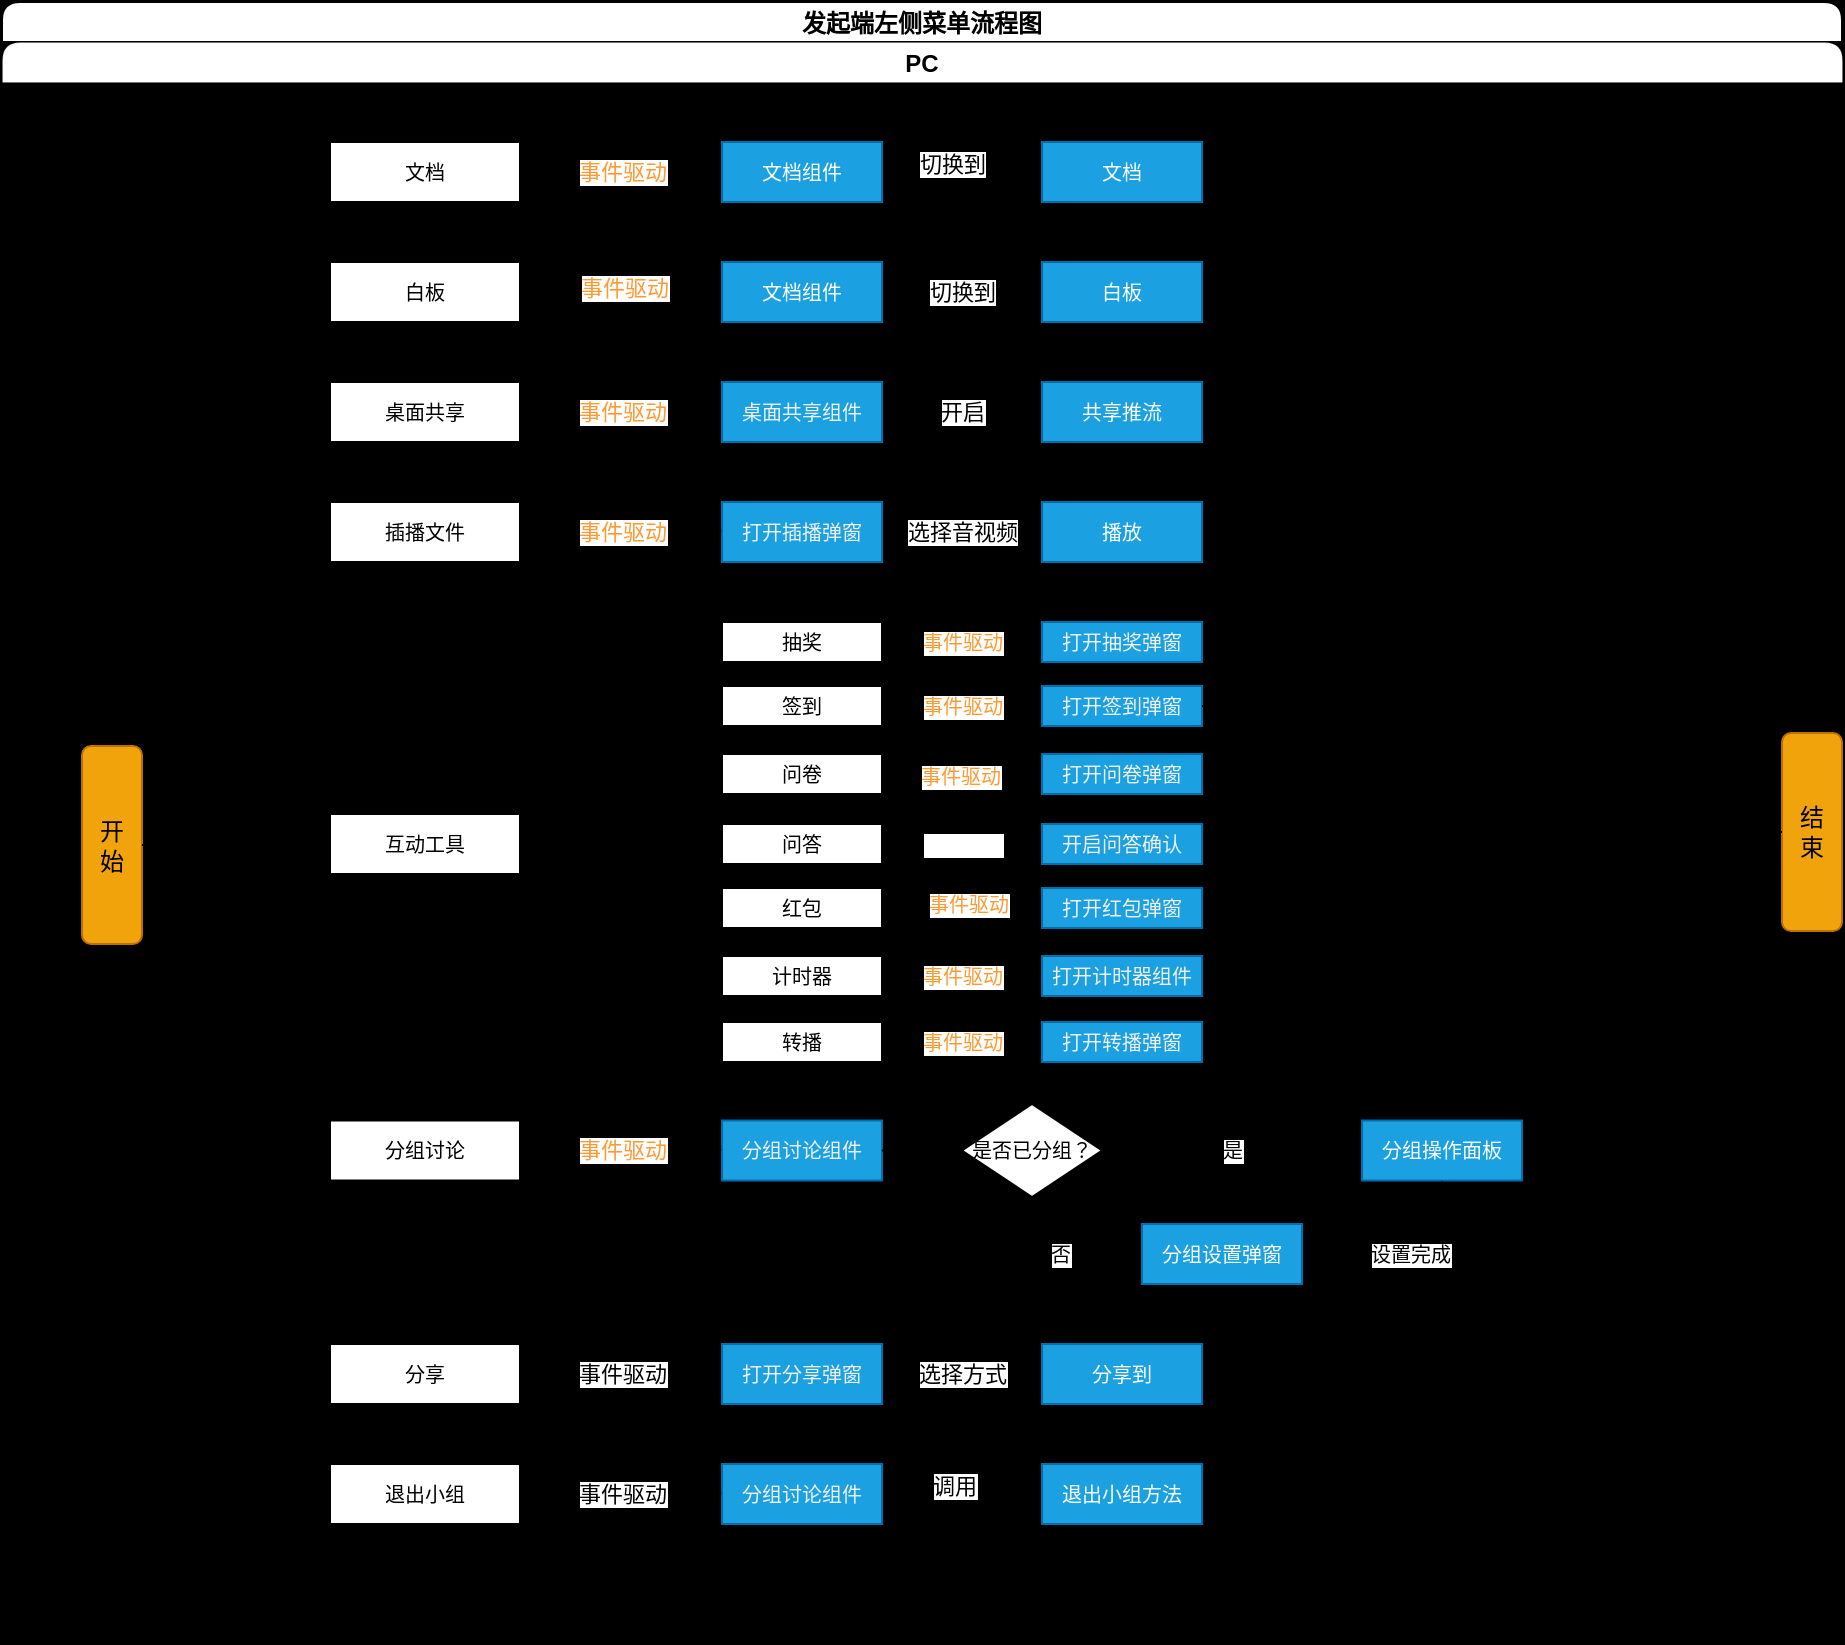 <mxfile>
    <diagram id="Ty2NjuelVkugs8TiWOgl" name="第 1 页">
        <mxGraphModel dx="689" dy="1709" grid="1" gridSize="10" guides="1" tooltips="1" connect="1" arrows="1" fold="1" page="1" pageScale="1" pageWidth="1920" pageHeight="1200" background="#000000" math="0" shadow="0">
            <root>
                <mxCell id="0"/>
                <mxCell id="1" parent="0"/>
                <mxCell id="179" value="发起端左侧菜单流程图" style="swimlane;childLayout=stackLayout;resizeParent=1;resizeParentMax=0;startSize=20;rounded=1;" parent="1" vertex="1">
                    <mxGeometry x="120" y="-261" width="920" height="820" as="geometry"/>
                </mxCell>
                <mxCell id="180" value="PC" style="swimlane;startSize=20;rounded=1;strokeWidth=0;" parent="179" vertex="1">
                    <mxGeometry y="20" width="920" height="800" as="geometry">
                        <mxRectangle y="20" width="30" height="771" as="alternateBounds"/>
                    </mxGeometry>
                </mxCell>
                <mxCell id="446" style="edgeStyle=none;html=1;exitX=1;exitY=0.5;exitDx=0;exitDy=0;entryX=0;entryY=0.5;entryDx=0;entryDy=0;" edge="1" parent="180" source="182" target="416">
                    <mxGeometry relative="1" as="geometry">
                        <Array as="points">
                            <mxPoint x="120" y="402"/>
                            <mxPoint x="120" y="280"/>
                            <mxPoint x="120" y="125"/>
                        </Array>
                    </mxGeometry>
                </mxCell>
                <mxCell id="447" style="edgeStyle=none;html=1;exitX=1;exitY=0.5;exitDx=0;exitDy=0;entryX=0;entryY=0.5;entryDx=0;entryDy=0;" edge="1" parent="180" source="182" target="290">
                    <mxGeometry relative="1" as="geometry">
                        <Array as="points">
                            <mxPoint x="120" y="402"/>
                            <mxPoint x="120" y="280"/>
                            <mxPoint x="120" y="65"/>
                        </Array>
                    </mxGeometry>
                </mxCell>
                <mxCell id="448" style="edgeStyle=none;html=1;exitX=1;exitY=0.5;exitDx=0;exitDy=0;entryX=0;entryY=0.5;entryDx=0;entryDy=0;" edge="1" parent="180" source="182" target="421">
                    <mxGeometry relative="1" as="geometry">
                        <Array as="points">
                            <mxPoint x="120" y="402"/>
                            <mxPoint x="120" y="280"/>
                            <mxPoint x="120" y="365"/>
                            <mxPoint x="120" y="554"/>
                        </Array>
                    </mxGeometry>
                </mxCell>
                <mxCell id="449" style="edgeStyle=none;html=1;exitX=1;exitY=0.5;exitDx=0;exitDy=0;entryX=0;entryY=0.5;entryDx=0;entryDy=0;" edge="1" parent="180" source="182" target="432">
                    <mxGeometry relative="1" as="geometry">
                        <Array as="points">
                            <mxPoint x="120" y="402"/>
                            <mxPoint x="120" y="280"/>
                            <mxPoint x="120" y="425"/>
                            <mxPoint x="120" y="666"/>
                        </Array>
                    </mxGeometry>
                </mxCell>
                <mxCell id="677" style="edgeStyle=none;html=1;exitX=1;exitY=0.5;exitDx=0;exitDy=0;entryX=0;entryY=0.5;entryDx=0;entryDy=0;fontSize=10;fontColor=#FFFFFF;" edge="1" parent="180" source="182" target="433">
                    <mxGeometry relative="1" as="geometry">
                        <Array as="points">
                            <mxPoint x="120" y="402"/>
                            <mxPoint x="120" y="726"/>
                        </Array>
                    </mxGeometry>
                </mxCell>
                <mxCell id="678" style="edgeStyle=none;html=1;exitX=1;exitY=0.5;exitDx=0;exitDy=0;entryX=0;entryY=0.5;entryDx=0;entryDy=0;fontSize=10;fontColor=#FFFFFF;" edge="1" parent="180" source="182" target="417">
                    <mxGeometry relative="1" as="geometry">
                        <Array as="points">
                            <mxPoint x="120" y="402"/>
                            <mxPoint x="120" y="185"/>
                        </Array>
                    </mxGeometry>
                </mxCell>
                <mxCell id="679" style="edgeStyle=none;html=1;exitX=1;exitY=0.5;exitDx=0;exitDy=0;entryX=0;entryY=0.5;entryDx=0;entryDy=0;fontSize=10;fontColor=#FFFFFF;" edge="1" parent="180" source="182" target="419">
                    <mxGeometry relative="1" as="geometry">
                        <Array as="points">
                            <mxPoint x="120" y="402"/>
                            <mxPoint x="120" y="245"/>
                        </Array>
                    </mxGeometry>
                </mxCell>
                <mxCell id="182" value="开&lt;br&gt;始" style="rounded=1;whiteSpace=wrap;html=1;fillColor=#f0a30a;fontColor=#000000;strokeColor=#BD7000;" parent="180" vertex="1">
                    <mxGeometry x="40" y="352" width="30" height="99" as="geometry"/>
                </mxCell>
                <mxCell id="454" value="&lt;font color=&quot;#ff9933&quot;&gt;事件驱动&lt;/font&gt;" style="edgeStyle=none;html=1;exitX=1;exitY=0.5;exitDx=0;exitDy=0;entryX=0;entryY=0.5;entryDx=0;entryDy=0;" edge="1" parent="180" source="290" target="299">
                    <mxGeometry relative="1" as="geometry"/>
                </mxCell>
                <mxCell id="290" value="&lt;span style=&quot;font-size: 10px&quot;&gt;文档&lt;/span&gt;" style="rounded=0;whiteSpace=wrap;html=1;" parent="180" vertex="1">
                    <mxGeometry x="164" y="50" width="95" height="30" as="geometry"/>
                </mxCell>
                <mxCell id="513" style="edgeStyle=none;html=1;exitX=1;exitY=0.5;exitDx=0;exitDy=0;entryX=0;entryY=0.5;entryDx=0;entryDy=0;" edge="1" parent="180" source="299" target="484">
                    <mxGeometry relative="1" as="geometry"/>
                </mxCell>
                <mxCell id="515" value="切换到" style="edgeLabel;html=1;align=center;verticalAlign=middle;resizable=0;points=[];" vertex="1" connectable="0" parent="513">
                    <mxGeometry x="-0.137" y="4" relative="1" as="geometry">
                        <mxPoint as="offset"/>
                    </mxGeometry>
                </mxCell>
                <mxCell id="299" value="&lt;span style=&quot;font-size: 10px&quot;&gt;文档组件&lt;/span&gt;" style="rounded=0;whiteSpace=wrap;html=1;fillColor=#1ba1e2;fontColor=#ffffff;strokeColor=#006EAF;" parent="180" vertex="1">
                    <mxGeometry x="360" y="50" width="80" height="30" as="geometry"/>
                </mxCell>
                <mxCell id="455" style="edgeStyle=none;html=1;exitX=1;exitY=0.5;exitDx=0;exitDy=0;entryX=0;entryY=0.5;entryDx=0;entryDy=0;" edge="1" parent="180" source="416" target="482">
                    <mxGeometry relative="1" as="geometry"/>
                </mxCell>
                <mxCell id="457" value="&lt;font color=&quot;#ff9933&quot;&gt;事件驱动&lt;/font&gt;" style="edgeLabel;html=1;align=center;verticalAlign=middle;resizable=0;points=[];" vertex="1" connectable="0" parent="455">
                    <mxGeometry x="0.017" y="2" relative="1" as="geometry">
                        <mxPoint as="offset"/>
                    </mxGeometry>
                </mxCell>
                <mxCell id="416" value="&lt;span style=&quot;font-size: 10px&quot;&gt;白板&lt;/span&gt;" style="rounded=0;whiteSpace=wrap;html=1;" vertex="1" parent="180">
                    <mxGeometry x="164" y="110" width="95" height="30" as="geometry"/>
                </mxCell>
                <mxCell id="516" value="&lt;font color=&quot;#ff9933&quot;&gt;事件驱动&lt;/font&gt;" style="edgeStyle=none;html=1;exitX=1;exitY=0.5;exitDx=0;exitDy=0;entryX=0;entryY=0.5;entryDx=0;entryDy=0;" edge="1" parent="180" source="417" target="483">
                    <mxGeometry relative="1" as="geometry">
                        <Array as="points"/>
                    </mxGeometry>
                </mxCell>
                <mxCell id="417" value="&lt;span style=&quot;font-size: 10px&quot;&gt;桌面共享&lt;/span&gt;" style="rounded=0;whiteSpace=wrap;html=1;" vertex="1" parent="180">
                    <mxGeometry x="164" y="170" width="95" height="30" as="geometry"/>
                </mxCell>
                <mxCell id="418" value="结&lt;br&gt;束" style="rounded=1;whiteSpace=wrap;html=1;fillColor=#f0a30a;fontColor=#000000;strokeColor=#BD7000;" vertex="1" parent="180">
                    <mxGeometry x="890" y="345.5" width="30" height="99" as="geometry"/>
                </mxCell>
                <mxCell id="419" value="&lt;span style=&quot;font-size: 10px&quot;&gt;插播文件&lt;/span&gt;" style="rounded=0;whiteSpace=wrap;html=1;" vertex="1" parent="180">
                    <mxGeometry x="164" y="230" width="95" height="30" as="geometry"/>
                </mxCell>
                <mxCell id="636" style="edgeStyle=none;html=1;exitX=1;exitY=0.5;exitDx=0;exitDy=0;entryX=0;entryY=0.75;entryDx=0;entryDy=0;" edge="1" parent="180" source="420" target="576">
                    <mxGeometry relative="1" as="geometry">
                        <Array as="points">
                            <mxPoint x="320" y="401"/>
                            <mxPoint x="320" y="305"/>
                        </Array>
                    </mxGeometry>
                </mxCell>
                <mxCell id="637" style="edgeStyle=none;html=1;exitX=1;exitY=0.5;exitDx=0;exitDy=0;entryX=0;entryY=0.5;entryDx=0;entryDy=0;" edge="1" parent="180" source="420" target="632">
                    <mxGeometry relative="1" as="geometry"/>
                </mxCell>
                <mxCell id="638" style="edgeStyle=none;html=1;exitX=1;exitY=0.5;exitDx=0;exitDy=0;entryX=0;entryY=0.5;entryDx=0;entryDy=0;" edge="1" parent="180" source="420" target="577">
                    <mxGeometry relative="1" as="geometry">
                        <Array as="points">
                            <mxPoint x="320" y="401"/>
                            <mxPoint x="320" y="332"/>
                        </Array>
                    </mxGeometry>
                </mxCell>
                <mxCell id="639" style="edgeStyle=none;html=1;exitX=1;exitY=0.5;exitDx=0;exitDy=0;entryX=0;entryY=0.5;entryDx=0;entryDy=0;" edge="1" parent="180" source="420" target="578">
                    <mxGeometry relative="1" as="geometry">
                        <Array as="points">
                            <mxPoint x="320" y="401"/>
                            <mxPoint x="320" y="366"/>
                        </Array>
                    </mxGeometry>
                </mxCell>
                <mxCell id="640" style="edgeStyle=none;html=1;exitX=1;exitY=0.5;exitDx=0;exitDy=0;entryX=0;entryY=0.5;entryDx=0;entryDy=0;" edge="1" parent="180" source="420" target="633">
                    <mxGeometry relative="1" as="geometry">
                        <Array as="points">
                            <mxPoint x="320" y="401"/>
                            <mxPoint x="320" y="433"/>
                        </Array>
                    </mxGeometry>
                </mxCell>
                <mxCell id="641" style="edgeStyle=none;html=1;exitX=1;exitY=0.5;exitDx=0;exitDy=0;entryX=0;entryY=0.5;entryDx=0;entryDy=0;" edge="1" parent="180" source="420" target="634">
                    <mxGeometry relative="1" as="geometry">
                        <Array as="points">
                            <mxPoint x="320" y="401"/>
                            <mxPoint x="320" y="467"/>
                        </Array>
                    </mxGeometry>
                </mxCell>
                <mxCell id="642" style="edgeStyle=none;html=1;exitX=1;exitY=0.5;exitDx=0;exitDy=0;entryX=0;entryY=0.5;entryDx=0;entryDy=0;" edge="1" parent="180" source="420" target="635">
                    <mxGeometry relative="1" as="geometry">
                        <Array as="points">
                            <mxPoint x="320" y="401"/>
                            <mxPoint x="320" y="500"/>
                        </Array>
                    </mxGeometry>
                </mxCell>
                <mxCell id="420" value="&lt;span style=&quot;font-size: 10px&quot;&gt;互动工具&lt;/span&gt;" style="rounded=0;whiteSpace=wrap;html=1;" vertex="1" parent="180">
                    <mxGeometry x="164" y="386" width="95" height="30" as="geometry"/>
                </mxCell>
                <mxCell id="421" value="&lt;span style=&quot;font-size: 10px&quot;&gt;分组讨论&lt;/span&gt;" style="rounded=0;whiteSpace=wrap;html=1;" vertex="1" parent="180">
                    <mxGeometry x="164" y="539.25" width="95" height="30" as="geometry"/>
                </mxCell>
                <mxCell id="432" value="&lt;span style=&quot;font-size: 10px&quot;&gt;分享&lt;/span&gt;" style="rounded=0;whiteSpace=wrap;html=1;" vertex="1" parent="180">
                    <mxGeometry x="164" y="651" width="95" height="30" as="geometry"/>
                </mxCell>
                <mxCell id="433" value="&lt;span style=&quot;font-size: 10px&quot;&gt;退出小组&lt;/span&gt;" style="rounded=0;whiteSpace=wrap;html=1;" vertex="1" parent="180">
                    <mxGeometry x="164" y="711" width="95" height="30" as="geometry"/>
                </mxCell>
                <mxCell id="514" value="切换到" style="edgeStyle=none;html=1;exitX=1;exitY=0.5;exitDx=0;exitDy=0;entryX=0;entryY=0.5;entryDx=0;entryDy=0;" edge="1" parent="180" source="482" target="512">
                    <mxGeometry relative="1" as="geometry"/>
                </mxCell>
                <mxCell id="482" value="&lt;span style=&quot;font-size: 10px&quot;&gt;文档组件&lt;/span&gt;" style="rounded=0;whiteSpace=wrap;html=1;fillColor=#1ba1e2;fontColor=#ffffff;strokeColor=#006EAF;" vertex="1" parent="180">
                    <mxGeometry x="360" y="110" width="80" height="30" as="geometry"/>
                </mxCell>
                <mxCell id="520" value="开启" style="edgeStyle=none;html=1;exitX=1;exitY=0.5;exitDx=0;exitDy=0;entryX=0;entryY=0.5;entryDx=0;entryDy=0;" edge="1" parent="180" source="483" target="519">
                    <mxGeometry relative="1" as="geometry"/>
                </mxCell>
                <mxCell id="483" value="&lt;span style=&quot;color: rgb(240 , 240 , 240) ; font-size: 10px&quot;&gt;桌面共享组件&lt;/span&gt;" style="rounded=0;whiteSpace=wrap;html=1;fillColor=#1ba1e2;fontColor=#ffffff;strokeColor=#006EAF;" vertex="1" parent="180">
                    <mxGeometry x="360" y="170" width="80" height="30" as="geometry"/>
                </mxCell>
                <mxCell id="655" style="edgeStyle=none;html=1;exitX=1;exitY=0.5;exitDx=0;exitDy=0;entryX=0;entryY=0.5;entryDx=0;entryDy=0;fontSize=10;" edge="1" parent="180" source="484" target="418">
                    <mxGeometry relative="1" as="geometry">
                        <Array as="points">
                            <mxPoint x="870" y="65"/>
                            <mxPoint x="870" y="395"/>
                        </Array>
                    </mxGeometry>
                </mxCell>
                <mxCell id="484" value="&lt;span style=&quot;font-size: 10px&quot;&gt;文档&lt;/span&gt;" style="rounded=0;whiteSpace=wrap;html=1;fillColor=#1ba1e2;fontColor=#ffffff;strokeColor=#006EAF;" vertex="1" parent="180">
                    <mxGeometry x="520" y="50" width="80" height="30" as="geometry"/>
                </mxCell>
                <mxCell id="656" style="edgeStyle=none;html=1;exitX=1;exitY=0.5;exitDx=0;exitDy=0;entryX=0;entryY=0.5;entryDx=0;entryDy=0;fontSize=10;" edge="1" parent="180" source="512" target="418">
                    <mxGeometry relative="1" as="geometry">
                        <Array as="points">
                            <mxPoint x="860" y="125"/>
                            <mxPoint x="860" y="395"/>
                            <mxPoint x="870" y="395"/>
                        </Array>
                    </mxGeometry>
                </mxCell>
                <mxCell id="512" value="&lt;span style=&quot;font-size: 10px&quot;&gt;白板&lt;/span&gt;" style="rounded=0;whiteSpace=wrap;html=1;fillColor=#1ba1e2;fontColor=#ffffff;strokeColor=#006EAF;" vertex="1" parent="180">
                    <mxGeometry x="520" y="110" width="80" height="30" as="geometry"/>
                </mxCell>
                <mxCell id="657" style="edgeStyle=none;html=1;exitX=1;exitY=0.5;exitDx=0;exitDy=0;entryX=0;entryY=0.5;entryDx=0;entryDy=0;fontSize=10;" edge="1" parent="180" source="519" target="418">
                    <mxGeometry relative="1" as="geometry">
                        <Array as="points">
                            <mxPoint x="850" y="185"/>
                            <mxPoint x="850" y="395"/>
                        </Array>
                    </mxGeometry>
                </mxCell>
                <mxCell id="519" value="&lt;span style=&quot;font-size: 10px&quot;&gt;共享推流&lt;/span&gt;" style="rounded=0;whiteSpace=wrap;html=1;fillColor=#1ba1e2;fontColor=#ffffff;strokeColor=#006EAF;" vertex="1" parent="180">
                    <mxGeometry x="520" y="170" width="80" height="30" as="geometry"/>
                </mxCell>
                <mxCell id="563" value="选择音视频" style="edgeStyle=none;html=1;exitX=1;exitY=0.5;exitDx=0;exitDy=0;entryX=0;entryY=0.5;entryDx=0;entryDy=0;" edge="1" parent="180" source="554" target="562">
                    <mxGeometry relative="1" as="geometry"/>
                </mxCell>
                <mxCell id="554" value="&lt;span style=&quot;color: rgb(240 , 240 , 240) ; font-size: 10px&quot;&gt;打开插播弹窗&lt;/span&gt;" style="rounded=0;whiteSpace=wrap;html=1;fillColor=#1ba1e2;fontColor=#ffffff;strokeColor=#006EAF;" vertex="1" parent="180">
                    <mxGeometry x="360" y="230" width="80" height="30" as="geometry"/>
                </mxCell>
                <mxCell id="556" value="&lt;span style=&quot;color: rgb(240 , 240 , 240) ; font-size: 10px&quot;&gt;分组讨论组件&lt;/span&gt;" style="rounded=0;whiteSpace=wrap;html=1;fillColor=#1ba1e2;fontColor=#ffffff;strokeColor=#006EAF;" vertex="1" parent="180">
                    <mxGeometry x="360" y="539.25" width="80" height="30" as="geometry"/>
                </mxCell>
                <mxCell id="557" value="&lt;font color=&quot;#ff9933&quot;&gt;事件驱动&lt;/font&gt;" style="edgeStyle=none;html=1;exitX=1;exitY=0.5;exitDx=0;exitDy=0;entryX=0;entryY=0.5;entryDx=0;entryDy=0;" edge="1" parent="180">
                    <mxGeometry relative="1" as="geometry">
                        <mxPoint x="259" y="244.5" as="sourcePoint"/>
                        <mxPoint x="360" y="244.5" as="targetPoint"/>
                    </mxGeometry>
                </mxCell>
                <mxCell id="559" value="&lt;font color=&quot;#ff9933&quot;&gt;事件驱动&lt;/font&gt;" style="edgeStyle=none;html=1;exitX=1;exitY=0.5;exitDx=0;exitDy=0;entryX=0;entryY=0.5;entryDx=0;entryDy=0;" edge="1" parent="180">
                    <mxGeometry relative="1" as="geometry">
                        <mxPoint x="259" y="553.75" as="sourcePoint"/>
                        <mxPoint x="360" y="553.75" as="targetPoint"/>
                    </mxGeometry>
                </mxCell>
                <mxCell id="560" value="事件驱动" style="edgeStyle=none;html=1;exitX=1;exitY=0.5;exitDx=0;exitDy=0;entryX=0;entryY=0.5;entryDx=0;entryDy=0;" edge="1" parent="180">
                    <mxGeometry relative="1" as="geometry">
                        <mxPoint x="259" y="665.5" as="sourcePoint"/>
                        <mxPoint x="360" y="665.5" as="targetPoint"/>
                    </mxGeometry>
                </mxCell>
                <mxCell id="572" value="选择方式" style="edgeStyle=none;html=1;exitX=1;exitY=0.5;exitDx=0;exitDy=0;entryX=0;entryY=0.5;entryDx=0;entryDy=0;" edge="1" parent="180" source="561" target="568">
                    <mxGeometry relative="1" as="geometry"/>
                </mxCell>
                <mxCell id="561" value="&lt;span style=&quot;color: rgb(240 , 240 , 240) ; font-size: 10px&quot;&gt;打开分享弹窗&lt;/span&gt;" style="rounded=0;whiteSpace=wrap;html=1;fillColor=#1ba1e2;fontColor=#ffffff;strokeColor=#006EAF;" vertex="1" parent="180">
                    <mxGeometry x="360" y="651" width="80" height="30" as="geometry"/>
                </mxCell>
                <mxCell id="658" style="edgeStyle=none;html=1;exitX=1;exitY=0.5;exitDx=0;exitDy=0;entryX=0;entryY=0.5;entryDx=0;entryDy=0;fontSize=10;" edge="1" parent="180" source="562" target="418">
                    <mxGeometry relative="1" as="geometry">
                        <Array as="points">
                            <mxPoint x="840" y="251"/>
                            <mxPoint x="840" y="395"/>
                        </Array>
                    </mxGeometry>
                </mxCell>
                <mxCell id="562" value="&lt;span style=&quot;font-size: 10px&quot;&gt;播放&lt;/span&gt;" style="rounded=0;whiteSpace=wrap;html=1;fillColor=#1ba1e2;fontColor=#ffffff;strokeColor=#006EAF;" vertex="1" parent="180">
                    <mxGeometry x="520" y="230" width="80" height="30" as="geometry"/>
                </mxCell>
                <mxCell id="570" style="edgeStyle=none;html=1;exitX=1;exitY=0.5;exitDx=0;exitDy=0;entryX=0;entryY=0.5;entryDx=0;entryDy=0;" edge="1" parent="180" source="564" target="569">
                    <mxGeometry relative="1" as="geometry"/>
                </mxCell>
                <mxCell id="571" value="调用" style="edgeLabel;html=1;align=center;verticalAlign=middle;resizable=0;points=[];" vertex="1" connectable="0" parent="570">
                    <mxGeometry x="-0.104" y="4" relative="1" as="geometry">
                        <mxPoint as="offset"/>
                    </mxGeometry>
                </mxCell>
                <mxCell id="564" value="&lt;font color=&quot;#f0f0f0&quot;&gt;&lt;span style=&quot;font-size: 10px&quot;&gt;分组讨论组件&lt;/span&gt;&lt;/font&gt;" style="rounded=0;whiteSpace=wrap;html=1;fillColor=#1ba1e2;fontColor=#ffffff;strokeColor=#006EAF;" vertex="1" parent="180">
                    <mxGeometry x="360" y="711" width="80" height="30" as="geometry"/>
                </mxCell>
                <mxCell id="565" value="事件驱动" style="edgeStyle=none;html=1;exitX=1;exitY=0.5;exitDx=0;exitDy=0;entryX=0;entryY=0.5;entryDx=0;entryDy=0;" edge="1" parent="180">
                    <mxGeometry relative="1" as="geometry">
                        <mxPoint x="259" y="725.5" as="sourcePoint"/>
                        <mxPoint x="360" y="725.5" as="targetPoint"/>
                    </mxGeometry>
                </mxCell>
                <mxCell id="654" style="edgeStyle=none;html=1;exitX=1;exitY=0.5;exitDx=0;exitDy=0;entryX=0;entryY=0.5;entryDx=0;entryDy=0;fontSize=10;" edge="1" parent="180" source="568" target="418">
                    <mxGeometry relative="1" as="geometry">
                        <Array as="points">
                            <mxPoint x="860" y="671"/>
                            <mxPoint x="860" y="395"/>
                        </Array>
                    </mxGeometry>
                </mxCell>
                <mxCell id="568" value="&lt;span style=&quot;font-size: 10px&quot;&gt;分享到&lt;/span&gt;" style="rounded=0;whiteSpace=wrap;html=1;fillColor=#1ba1e2;fontColor=#ffffff;strokeColor=#006EAF;" vertex="1" parent="180">
                    <mxGeometry x="520" y="651" width="80" height="30" as="geometry"/>
                </mxCell>
                <mxCell id="652" style="edgeStyle=none;html=1;exitX=1;exitY=0.5;exitDx=0;exitDy=0;entryX=0;entryY=0.5;entryDx=0;entryDy=0;fontSize=10;" edge="1" parent="180" source="569" target="418">
                    <mxGeometry relative="1" as="geometry">
                        <Array as="points">
                            <mxPoint x="870" y="726"/>
                            <mxPoint x="870" y="395"/>
                        </Array>
                    </mxGeometry>
                </mxCell>
                <mxCell id="569" value="&lt;span style=&quot;font-size: 10px&quot;&gt;退出小组方法&lt;/span&gt;" style="rounded=0;whiteSpace=wrap;html=1;fillColor=#1ba1e2;fontColor=#ffffff;strokeColor=#006EAF;" vertex="1" parent="180">
                    <mxGeometry x="520" y="711" width="80" height="30" as="geometry"/>
                </mxCell>
                <mxCell id="666" value="&lt;font color=&quot;#ff9933&quot;&gt;事件驱动&lt;/font&gt;" style="edgeStyle=none;html=1;exitX=1;exitY=0.5;exitDx=0;exitDy=0;entryX=0;entryY=0.5;entryDx=0;entryDy=0;fontSize=10;" edge="1" parent="180" source="576" target="659">
                    <mxGeometry relative="1" as="geometry"/>
                </mxCell>
                <mxCell id="576" value="&lt;span style=&quot;font-size: 10px&quot;&gt;抽奖&lt;/span&gt;" style="rounded=0;whiteSpace=wrap;html=1;" vertex="1" parent="180">
                    <mxGeometry x="360" y="290" width="80" height="20" as="geometry"/>
                </mxCell>
                <mxCell id="667" value="&lt;font color=&quot;#ff9933&quot;&gt;事件驱动&lt;/font&gt;" style="edgeStyle=none;html=1;exitX=1;exitY=0.5;exitDx=0;exitDy=0;fontSize=10;" edge="1" parent="180" source="577" target="660">
                    <mxGeometry relative="1" as="geometry"/>
                </mxCell>
                <mxCell id="577" value="&lt;span style=&quot;font-size: 10px&quot;&gt;签到&lt;/span&gt;" style="rounded=0;whiteSpace=wrap;html=1;" vertex="1" parent="180">
                    <mxGeometry x="360" y="322" width="80" height="20" as="geometry"/>
                </mxCell>
                <mxCell id="668" style="edgeStyle=none;html=1;exitX=1;exitY=0.5;exitDx=0;exitDy=0;entryX=0;entryY=0.5;entryDx=0;entryDy=0;fontSize=10;" edge="1" parent="180" source="578" target="661">
                    <mxGeometry relative="1" as="geometry"/>
                </mxCell>
                <mxCell id="674" value="&lt;font color=&quot;#ff9933&quot;&gt;事件驱动&lt;/font&gt;" style="edgeLabel;html=1;align=center;verticalAlign=middle;resizable=0;points=[];fontSize=10;" vertex="1" connectable="0" parent="668">
                    <mxGeometry x="-0.041" y="-1" relative="1" as="geometry">
                        <mxPoint as="offset"/>
                    </mxGeometry>
                </mxCell>
                <mxCell id="578" value="&lt;span style=&quot;font-size: 10px&quot;&gt;问卷&lt;/span&gt;" style="rounded=0;whiteSpace=wrap;html=1;" vertex="1" parent="180">
                    <mxGeometry x="360" y="356" width="80" height="20" as="geometry"/>
                </mxCell>
                <mxCell id="669" value="&lt;font color=&quot;#ffffff&quot;&gt;普通点击&lt;/font&gt;" style="edgeStyle=none;html=1;exitX=1;exitY=0.5;exitDx=0;exitDy=0;entryX=0;entryY=0.5;entryDx=0;entryDy=0;fontSize=10;" edge="1" parent="180" source="632" target="662">
                    <mxGeometry relative="1" as="geometry"/>
                </mxCell>
                <mxCell id="632" value="&lt;span style=&quot;font-size: 10px&quot;&gt;问答&lt;/span&gt;" style="rounded=0;whiteSpace=wrap;html=1;" vertex="1" parent="180">
                    <mxGeometry x="360" y="391" width="80" height="20" as="geometry"/>
                </mxCell>
                <mxCell id="670" style="edgeStyle=none;html=1;exitX=1;exitY=0.5;exitDx=0;exitDy=0;fontSize=10;" edge="1" parent="180" source="633" target="663">
                    <mxGeometry relative="1" as="geometry"/>
                </mxCell>
                <mxCell id="675" value="&lt;font color=&quot;#ff9933&quot;&gt;事件驱动&lt;/font&gt;" style="edgeLabel;html=1;align=center;verticalAlign=middle;resizable=0;points=[];fontSize=10;" vertex="1" connectable="0" parent="670">
                    <mxGeometry x="0.059" y="2" relative="1" as="geometry">
                        <mxPoint as="offset"/>
                    </mxGeometry>
                </mxCell>
                <mxCell id="633" value="&lt;span style=&quot;font-size: 10px&quot;&gt;红包&lt;/span&gt;" style="rounded=0;whiteSpace=wrap;html=1;" vertex="1" parent="180">
                    <mxGeometry x="360" y="423" width="80" height="20" as="geometry"/>
                </mxCell>
                <mxCell id="671" value="&lt;font color=&quot;#ff9933&quot;&gt;事件驱动&lt;/font&gt;" style="edgeStyle=none;html=1;exitX=1;exitY=0.5;exitDx=0;exitDy=0;entryX=0;entryY=0.5;entryDx=0;entryDy=0;fontSize=10;" edge="1" parent="180" source="634" target="664">
                    <mxGeometry relative="1" as="geometry"/>
                </mxCell>
                <mxCell id="634" value="&lt;span style=&quot;font-size: 10px&quot;&gt;计时器&lt;/span&gt;" style="rounded=0;whiteSpace=wrap;html=1;" vertex="1" parent="180">
                    <mxGeometry x="360" y="457" width="80" height="20" as="geometry"/>
                </mxCell>
                <mxCell id="672" value="&lt;font color=&quot;#ff9933&quot;&gt;事件驱动&lt;/font&gt;" style="edgeStyle=none;html=1;exitX=1;exitY=0.5;exitDx=0;exitDy=0;entryX=0;entryY=0.5;entryDx=0;entryDy=0;fontSize=10;" edge="1" parent="180" source="635" target="665">
                    <mxGeometry relative="1" as="geometry"/>
                </mxCell>
                <mxCell id="635" value="&lt;span style=&quot;font-size: 10px&quot;&gt;转播&lt;/span&gt;" style="rounded=0;whiteSpace=wrap;html=1;" vertex="1" parent="180">
                    <mxGeometry x="360" y="490" width="80" height="20" as="geometry"/>
                </mxCell>
                <mxCell id="644" value="鼠标经过" style="text;html=1;strokeColor=none;fillColor=none;align=center;verticalAlign=middle;whiteSpace=wrap;rounded=0;fontSize=10;" vertex="1" parent="180">
                    <mxGeometry x="259" y="380" width="60" height="30" as="geometry"/>
                </mxCell>
                <mxCell id="647" value="是" style="edgeStyle=none;html=1;exitX=1;exitY=0.5;exitDx=0;exitDy=0;entryX=0;entryY=0.5;entryDx=0;entryDy=0;fontSize=10;" edge="1" parent="180" source="645" target="646">
                    <mxGeometry relative="1" as="geometry"/>
                </mxCell>
                <mxCell id="649" value="否" style="edgeStyle=none;html=1;exitX=0.5;exitY=1;exitDx=0;exitDy=0;entryX=0;entryY=0.5;entryDx=0;entryDy=0;fontSize=10;" edge="1" parent="180" source="645" target="648">
                    <mxGeometry relative="1" as="geometry">
                        <Array as="points">
                            <mxPoint x="515" y="606"/>
                        </Array>
                    </mxGeometry>
                </mxCell>
                <mxCell id="645" value="是否已分组？" style="rhombus;whiteSpace=wrap;html=1;fontSize=10;" vertex="1" parent="180">
                    <mxGeometry x="480" y="531" width="70" height="46.5" as="geometry"/>
                </mxCell>
                <mxCell id="574" style="edgeStyle=none;html=1;exitX=1;exitY=0.5;exitDx=0;exitDy=0;" edge="1" parent="180" source="556" target="645">
                    <mxGeometry relative="1" as="geometry">
                        <mxPoint x="500" y="554.25" as="targetPoint"/>
                    </mxGeometry>
                </mxCell>
                <mxCell id="653" style="edgeStyle=none;html=1;exitX=1;exitY=0.5;exitDx=0;exitDy=0;entryX=0;entryY=0.5;entryDx=0;entryDy=0;fontSize=10;" edge="1" parent="180" source="646" target="418">
                    <mxGeometry relative="1" as="geometry">
                        <Array as="points">
                            <mxPoint x="850" y="554"/>
                            <mxPoint x="850" y="395"/>
                        </Array>
                    </mxGeometry>
                </mxCell>
                <mxCell id="646" value="&lt;span style=&quot;font-size: 10px&quot;&gt;分组操作面板&lt;/span&gt;" style="rounded=0;whiteSpace=wrap;html=1;fillColor=#1ba1e2;fontColor=#ffffff;strokeColor=#006EAF;" vertex="1" parent="180">
                    <mxGeometry x="680" y="539.25" width="80" height="30" as="geometry"/>
                </mxCell>
                <mxCell id="650" value="设置完成" style="edgeStyle=none;html=1;exitX=1;exitY=0.5;exitDx=0;exitDy=0;fontSize=10;entryX=0.5;entryY=1;entryDx=0;entryDy=0;" edge="1" parent="180" source="648" target="646">
                    <mxGeometry relative="1" as="geometry">
                        <mxPoint x="730" y="581" as="targetPoint"/>
                        <Array as="points">
                            <mxPoint x="720" y="606"/>
                        </Array>
                    </mxGeometry>
                </mxCell>
                <mxCell id="648" value="&lt;span style=&quot;font-size: 10px&quot;&gt;分组设置弹窗&lt;/span&gt;" style="rounded=0;whiteSpace=wrap;html=1;fillColor=#1ba1e2;fontColor=#ffffff;strokeColor=#006EAF;" vertex="1" parent="180">
                    <mxGeometry x="570" y="591" width="80" height="30" as="geometry"/>
                </mxCell>
                <mxCell id="680" style="edgeStyle=none;html=1;exitX=1;exitY=0.5;exitDx=0;exitDy=0;entryX=0;entryY=0.5;entryDx=0;entryDy=0;fontSize=10;fontColor=#FFFFFF;" edge="1" parent="180" source="659" target="418">
                    <mxGeometry relative="1" as="geometry">
                        <Array as="points">
                            <mxPoint x="830" y="300"/>
                            <mxPoint x="830" y="395"/>
                        </Array>
                    </mxGeometry>
                </mxCell>
                <mxCell id="659" value="&lt;span style=&quot;color: rgb(240 , 240 , 240) ; font-size: 10px&quot;&gt;打开抽奖弹窗&lt;/span&gt;" style="rounded=0;whiteSpace=wrap;html=1;fillColor=#1ba1e2;fontColor=#ffffff;strokeColor=#006EAF;" vertex="1" parent="180">
                    <mxGeometry x="520" y="290" width="80" height="20" as="geometry"/>
                </mxCell>
                <mxCell id="660" value="&lt;span style=&quot;color: rgb(240 , 240 , 240) ; font-size: 10px&quot;&gt;打开签到弹窗&lt;/span&gt;" style="rounded=0;whiteSpace=wrap;html=1;fillColor=#1ba1e2;fontColor=#ffffff;strokeColor=#006EAF;" vertex="1" parent="180">
                    <mxGeometry x="520" y="322" width="80" height="20" as="geometry"/>
                </mxCell>
                <mxCell id="682" style="edgeStyle=none;html=1;exitX=1;exitY=0.5;exitDx=0;exitDy=0;entryX=0;entryY=0.5;entryDx=0;entryDy=0;fontSize=10;fontColor=#FFFFFF;" edge="1" parent="180" source="661" target="418">
                    <mxGeometry relative="1" as="geometry">
                        <Array as="points">
                            <mxPoint x="810" y="366"/>
                            <mxPoint x="810" y="395"/>
                        </Array>
                    </mxGeometry>
                </mxCell>
                <mxCell id="661" value="&lt;span style=&quot;color: rgb(240 , 240 , 240) ; font-size: 10px&quot;&gt;打开问卷弹窗&lt;/span&gt;" style="rounded=0;whiteSpace=wrap;html=1;fillColor=#1ba1e2;fontColor=#ffffff;strokeColor=#006EAF;" vertex="1" parent="180">
                    <mxGeometry x="520" y="356" width="80" height="20" as="geometry"/>
                </mxCell>
                <mxCell id="683" style="edgeStyle=none;html=1;exitX=1;exitY=0.5;exitDx=0;exitDy=0;entryX=0;entryY=0.5;entryDx=0;entryDy=0;fontSize=10;fontColor=#FFFFFF;" edge="1" parent="180" source="662" target="418">
                    <mxGeometry relative="1" as="geometry"/>
                </mxCell>
                <mxCell id="662" value="&lt;span style=&quot;color: rgb(240 , 240 , 240) ; font-size: 10px&quot;&gt;开启问答确认&lt;/span&gt;" style="rounded=0;whiteSpace=wrap;html=1;fillColor=#1ba1e2;fontColor=#ffffff;strokeColor=#006EAF;" vertex="1" parent="180">
                    <mxGeometry x="520" y="391" width="80" height="20" as="geometry"/>
                </mxCell>
                <mxCell id="684" style="edgeStyle=none;html=1;exitX=1;exitY=0.5;exitDx=0;exitDy=0;entryX=0;entryY=0.5;entryDx=0;entryDy=0;fontSize=10;fontColor=#FFFFFF;" edge="1" parent="180" source="663" target="418">
                    <mxGeometry relative="1" as="geometry">
                        <Array as="points">
                            <mxPoint x="820" y="431"/>
                            <mxPoint x="820" y="395"/>
                        </Array>
                    </mxGeometry>
                </mxCell>
                <mxCell id="663" value="&lt;span style=&quot;color: rgb(240 , 240 , 240) ; font-size: 10px&quot;&gt;打开红包弹窗&lt;/span&gt;" style="rounded=0;whiteSpace=wrap;html=1;fillColor=#1ba1e2;fontColor=#ffffff;strokeColor=#006EAF;" vertex="1" parent="180">
                    <mxGeometry x="520" y="423" width="80" height="20" as="geometry"/>
                </mxCell>
                <mxCell id="685" style="edgeStyle=none;html=1;exitX=1;exitY=0.5;exitDx=0;exitDy=0;entryX=0;entryY=0.5;entryDx=0;entryDy=0;fontSize=10;fontColor=#FFFFFF;" edge="1" parent="180" source="664" target="418">
                    <mxGeometry relative="1" as="geometry">
                        <Array as="points">
                            <mxPoint x="830" y="467"/>
                            <mxPoint x="830" y="395"/>
                        </Array>
                    </mxGeometry>
                </mxCell>
                <mxCell id="664" value="&lt;span style=&quot;color: rgb(240 , 240 , 240) ; font-size: 10px&quot;&gt;打开计时器组件&lt;/span&gt;" style="rounded=0;whiteSpace=wrap;html=1;fillColor=#1ba1e2;fontColor=#ffffff;strokeColor=#006EAF;" vertex="1" parent="180">
                    <mxGeometry x="520" y="457" width="80" height="20" as="geometry"/>
                </mxCell>
                <mxCell id="686" style="edgeStyle=none;html=1;exitX=1;exitY=0.5;exitDx=0;exitDy=0;entryX=0;entryY=0.5;entryDx=0;entryDy=0;fontSize=10;fontColor=#FFFFFF;" edge="1" parent="180" source="665" target="418">
                    <mxGeometry relative="1" as="geometry">
                        <Array as="points">
                            <mxPoint x="840" y="500"/>
                            <mxPoint x="840" y="395"/>
                        </Array>
                    </mxGeometry>
                </mxCell>
                <mxCell id="665" value="&lt;span style=&quot;color: rgb(240 , 240 , 240) ; font-size: 10px&quot;&gt;打开转播弹窗&lt;/span&gt;" style="rounded=0;whiteSpace=wrap;html=1;fillColor=#1ba1e2;fontColor=#ffffff;strokeColor=#006EAF;" vertex="1" parent="180">
                    <mxGeometry x="520" y="490" width="80" height="20" as="geometry"/>
                </mxCell>
                <mxCell id="681" style="edgeStyle=none;html=1;exitX=1;exitY=0.5;exitDx=0;exitDy=0;fontSize=10;fontColor=#FFFFFF;entryX=0;entryY=0.5;entryDx=0;entryDy=0;" edge="1" parent="180" source="660" target="418">
                    <mxGeometry relative="1" as="geometry">
                        <mxPoint x="800" y="381" as="targetPoint"/>
                        <Array as="points">
                            <mxPoint x="820" y="332"/>
                            <mxPoint x="820" y="395"/>
                        </Array>
                    </mxGeometry>
                </mxCell>
                <mxCell id="676" style="edgeStyle=none;html=1;exitX=1;exitY=0.5;exitDx=0;exitDy=0;fontSize=10;fontColor=#FFFFFF;" edge="1" parent="1" source="182">
                    <mxGeometry relative="1" as="geometry">
                        <mxPoint x="280" y="161" as="targetPoint"/>
                    </mxGeometry>
                </mxCell>
            </root>
        </mxGraphModel>
    </diagram>
</mxfile>